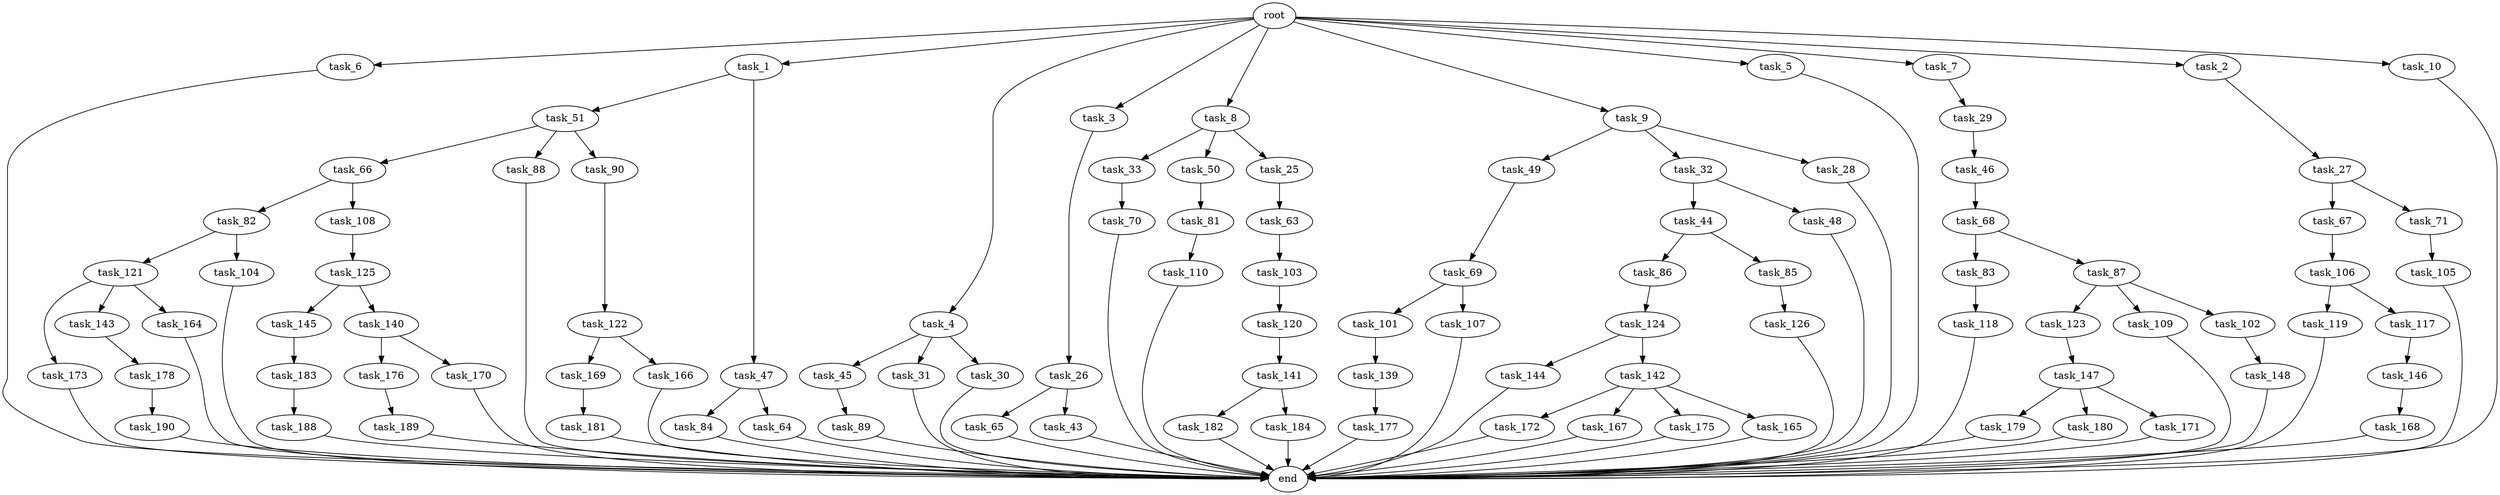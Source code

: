 digraph G {
  task_6 [size="1.024000"];
  task_169 [size="214748364.800000"];
  task_45 [size="309237645.312000"];
  task_84 [size="695784701.952000"];
  task_123 [size="695784701.952000"];
  task_44 [size="77309411.328000"];
  task_66 [size="309237645.312000"];
  task_1 [size="1.024000"];
  task_82 [size="858993459.200000"];
  task_68 [size="34359738.368000"];
  task_119 [size="549755813.888000"];
  task_190 [size="214748364.800000"];
  task_65 [size="420906795.008000"];
  task_83 [size="137438953.472000"];
  root [size="0.000000"];
  task_63 [size="695784701.952000"];
  task_176 [size="420906795.008000"];
  task_179 [size="34359738.368000"];
  task_144 [size="309237645.312000"];
  task_148 [size="214748364.800000"];
  task_4 [size="1.024000"];
  task_3 [size="1.024000"];
  task_86 [size="77309411.328000"];
  task_147 [size="77309411.328000"];
  task_189 [size="420906795.008000"];
  task_85 [size="77309411.328000"];
  task_101 [size="309237645.312000"];
  task_178 [size="549755813.888000"];
  task_182 [size="549755813.888000"];
  task_8 [size="1.024000"];
  task_120 [size="309237645.312000"];
  task_9 [size="1.024000"];
  task_184 [size="549755813.888000"];
  task_27 [size="214748364.800000"];
  task_109 [size="695784701.952000"];
  task_177 [size="34359738.368000"];
  task_5 [size="1.024000"];
  task_166 [size="214748364.800000"];
  task_107 [size="309237645.312000"];
  task_49 [size="309237645.312000"];
  task_145 [size="695784701.952000"];
  task_32 [size="309237645.312000"];
  task_172 [size="34359738.368000"];
  task_168 [size="77309411.328000"];
  task_88 [size="309237645.312000"];
  task_167 [size="34359738.368000"];
  task_7 [size="1.024000"];
  task_188 [size="77309411.328000"];
  task_181 [size="34359738.368000"];
  task_126 [size="695784701.952000"];
  task_51 [size="137438953.472000"];
  task_31 [size="309237645.312000"];
  task_28 [size="309237645.312000"];
  task_142 [size="309237645.312000"];
  task_173 [size="549755813.888000"];
  task_180 [size="34359738.368000"];
  task_121 [size="214748364.800000"];
  task_175 [size="34359738.368000"];
  task_141 [size="420906795.008000"];
  task_26 [size="77309411.328000"];
  task_143 [size="549755813.888000"];
  task_2 [size="1.024000"];
  task_106 [size="420906795.008000"];
  task_105 [size="309237645.312000"];
  task_118 [size="695784701.952000"];
  task_81 [size="309237645.312000"];
  task_33 [size="420906795.008000"];
  task_87 [size="137438953.472000"];
  task_50 [size="420906795.008000"];
  task_122 [size="34359738.368000"];
  task_43 [size="420906795.008000"];
  task_104 [size="214748364.800000"];
  task_103 [size="420906795.008000"];
  task_70 [size="549755813.888000"];
  task_165 [size="34359738.368000"];
  task_30 [size="309237645.312000"];
  task_67 [size="858993459.200000"];
  task_48 [size="77309411.328000"];
  task_10 [size="1.024000"];
  task_164 [size="549755813.888000"];
  task_64 [size="695784701.952000"];
  task_29 [size="77309411.328000"];
  task_102 [size="695784701.952000"];
  task_183 [size="858993459.200000"];
  task_25 [size="420906795.008000"];
  task_139 [size="34359738.368000"];
  task_117 [size="549755813.888000"];
  task_47 [size="137438953.472000"];
  task_69 [size="214748364.800000"];
  task_140 [size="695784701.952000"];
  task_108 [size="858993459.200000"];
  end [size="0.000000"];
  task_71 [size="858993459.200000"];
  task_89 [size="309237645.312000"];
  task_46 [size="137438953.472000"];
  task_146 [size="214748364.800000"];
  task_170 [size="420906795.008000"];
  task_110 [size="137438953.472000"];
  task_124 [size="34359738.368000"];
  task_125 [size="549755813.888000"];
  task_171 [size="34359738.368000"];
  task_90 [size="309237645.312000"];

  task_6 -> end [size="1.000000"];
  task_169 -> task_181 [size="33554432.000000"];
  task_45 -> task_89 [size="301989888.000000"];
  task_84 -> end [size="1.000000"];
  task_123 -> task_147 [size="75497472.000000"];
  task_44 -> task_86 [size="75497472.000000"];
  task_44 -> task_85 [size="75497472.000000"];
  task_66 -> task_108 [size="838860800.000000"];
  task_66 -> task_82 [size="838860800.000000"];
  task_1 -> task_47 [size="134217728.000000"];
  task_1 -> task_51 [size="134217728.000000"];
  task_82 -> task_121 [size="209715200.000000"];
  task_82 -> task_104 [size="209715200.000000"];
  task_68 -> task_87 [size="134217728.000000"];
  task_68 -> task_83 [size="134217728.000000"];
  task_119 -> end [size="1.000000"];
  task_190 -> end [size="1.000000"];
  task_65 -> end [size="1.000000"];
  task_83 -> task_118 [size="679477248.000000"];
  root -> task_2 [size="1.000000"];
  root -> task_6 [size="1.000000"];
  root -> task_7 [size="1.000000"];
  root -> task_4 [size="1.000000"];
  root -> task_3 [size="1.000000"];
  root -> task_5 [size="1.000000"];
  root -> task_1 [size="1.000000"];
  root -> task_8 [size="1.000000"];
  root -> task_9 [size="1.000000"];
  root -> task_10 [size="1.000000"];
  task_63 -> task_103 [size="411041792.000000"];
  task_176 -> task_189 [size="411041792.000000"];
  task_179 -> end [size="1.000000"];
  task_144 -> end [size="1.000000"];
  task_148 -> end [size="1.000000"];
  task_4 -> task_31 [size="301989888.000000"];
  task_4 -> task_30 [size="301989888.000000"];
  task_4 -> task_45 [size="301989888.000000"];
  task_3 -> task_26 [size="75497472.000000"];
  task_86 -> task_124 [size="33554432.000000"];
  task_147 -> task_180 [size="33554432.000000"];
  task_147 -> task_171 [size="33554432.000000"];
  task_147 -> task_179 [size="33554432.000000"];
  task_189 -> end [size="1.000000"];
  task_85 -> task_126 [size="679477248.000000"];
  task_101 -> task_139 [size="33554432.000000"];
  task_178 -> task_190 [size="209715200.000000"];
  task_182 -> end [size="1.000000"];
  task_8 -> task_50 [size="411041792.000000"];
  task_8 -> task_25 [size="411041792.000000"];
  task_8 -> task_33 [size="411041792.000000"];
  task_120 -> task_141 [size="411041792.000000"];
  task_9 -> task_32 [size="301989888.000000"];
  task_9 -> task_28 [size="301989888.000000"];
  task_9 -> task_49 [size="301989888.000000"];
  task_184 -> end [size="1.000000"];
  task_27 -> task_67 [size="838860800.000000"];
  task_27 -> task_71 [size="838860800.000000"];
  task_109 -> end [size="1.000000"];
  task_177 -> end [size="1.000000"];
  task_5 -> end [size="1.000000"];
  task_166 -> end [size="1.000000"];
  task_107 -> end [size="1.000000"];
  task_49 -> task_69 [size="209715200.000000"];
  task_145 -> task_183 [size="838860800.000000"];
  task_32 -> task_48 [size="75497472.000000"];
  task_32 -> task_44 [size="75497472.000000"];
  task_172 -> end [size="1.000000"];
  task_168 -> end [size="1.000000"];
  task_88 -> end [size="1.000000"];
  task_167 -> end [size="1.000000"];
  task_7 -> task_29 [size="75497472.000000"];
  task_188 -> end [size="1.000000"];
  task_181 -> end [size="1.000000"];
  task_126 -> end [size="1.000000"];
  task_51 -> task_66 [size="301989888.000000"];
  task_51 -> task_88 [size="301989888.000000"];
  task_51 -> task_90 [size="301989888.000000"];
  task_31 -> end [size="1.000000"];
  task_28 -> end [size="1.000000"];
  task_142 -> task_165 [size="33554432.000000"];
  task_142 -> task_167 [size="33554432.000000"];
  task_142 -> task_172 [size="33554432.000000"];
  task_142 -> task_175 [size="33554432.000000"];
  task_173 -> end [size="1.000000"];
  task_180 -> end [size="1.000000"];
  task_121 -> task_143 [size="536870912.000000"];
  task_121 -> task_173 [size="536870912.000000"];
  task_121 -> task_164 [size="536870912.000000"];
  task_175 -> end [size="1.000000"];
  task_141 -> task_184 [size="536870912.000000"];
  task_141 -> task_182 [size="536870912.000000"];
  task_26 -> task_65 [size="411041792.000000"];
  task_26 -> task_43 [size="411041792.000000"];
  task_143 -> task_178 [size="536870912.000000"];
  task_2 -> task_27 [size="209715200.000000"];
  task_106 -> task_117 [size="536870912.000000"];
  task_106 -> task_119 [size="536870912.000000"];
  task_105 -> end [size="1.000000"];
  task_118 -> end [size="1.000000"];
  task_81 -> task_110 [size="134217728.000000"];
  task_33 -> task_70 [size="536870912.000000"];
  task_87 -> task_109 [size="679477248.000000"];
  task_87 -> task_102 [size="679477248.000000"];
  task_87 -> task_123 [size="679477248.000000"];
  task_50 -> task_81 [size="301989888.000000"];
  task_122 -> task_166 [size="209715200.000000"];
  task_122 -> task_169 [size="209715200.000000"];
  task_43 -> end [size="1.000000"];
  task_104 -> end [size="1.000000"];
  task_103 -> task_120 [size="301989888.000000"];
  task_70 -> end [size="1.000000"];
  task_165 -> end [size="1.000000"];
  task_30 -> end [size="1.000000"];
  task_67 -> task_106 [size="411041792.000000"];
  task_48 -> end [size="1.000000"];
  task_10 -> end [size="1.000000"];
  task_164 -> end [size="1.000000"];
  task_64 -> end [size="1.000000"];
  task_29 -> task_46 [size="134217728.000000"];
  task_102 -> task_148 [size="209715200.000000"];
  task_183 -> task_188 [size="75497472.000000"];
  task_25 -> task_63 [size="679477248.000000"];
  task_139 -> task_177 [size="33554432.000000"];
  task_117 -> task_146 [size="209715200.000000"];
  task_47 -> task_84 [size="679477248.000000"];
  task_47 -> task_64 [size="679477248.000000"];
  task_69 -> task_107 [size="301989888.000000"];
  task_69 -> task_101 [size="301989888.000000"];
  task_140 -> task_170 [size="411041792.000000"];
  task_140 -> task_176 [size="411041792.000000"];
  task_108 -> task_125 [size="536870912.000000"];
  task_71 -> task_105 [size="301989888.000000"];
  task_89 -> end [size="1.000000"];
  task_46 -> task_68 [size="33554432.000000"];
  task_146 -> task_168 [size="75497472.000000"];
  task_170 -> end [size="1.000000"];
  task_110 -> end [size="1.000000"];
  task_124 -> task_142 [size="301989888.000000"];
  task_124 -> task_144 [size="301989888.000000"];
  task_125 -> task_140 [size="679477248.000000"];
  task_125 -> task_145 [size="679477248.000000"];
  task_171 -> end [size="1.000000"];
  task_90 -> task_122 [size="33554432.000000"];
}

